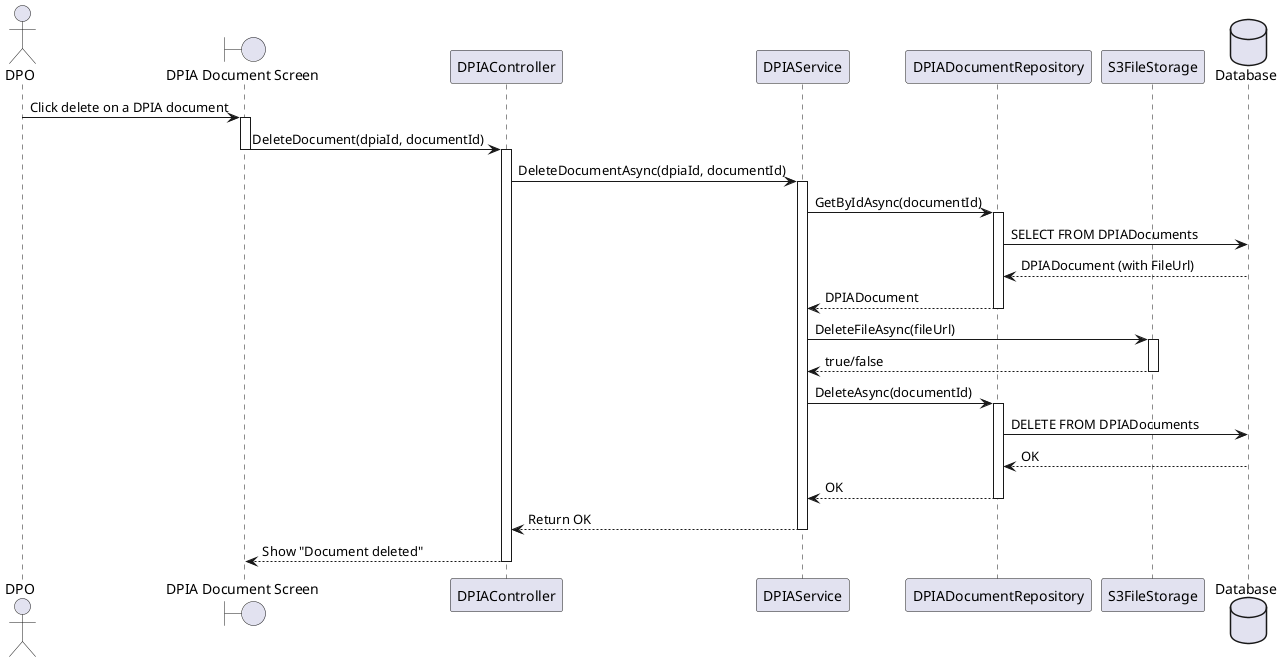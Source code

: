 @startuml
actor DPO
boundary "DPIA Document Screen" as Screen
participant "DPIAController" as Controller
participant "DPIAService" as Service
participant "DPIADocumentRepository" as DocRepo
participant "S3FileStorage" as S3
database "Database" as DB

DPO -> Screen : Click delete on a DPIA document
activate Screen
Screen -> Controller : DeleteDocument(dpiaId, documentId)
deactivate Screen
activate Controller

Controller -> Service : DeleteDocumentAsync(dpiaId, documentId)
activate Service

Service -> DocRepo : GetByIdAsync(documentId)
activate DocRepo
DocRepo -> DB : SELECT FROM DPIADocuments 
DB --> DocRepo : DPIADocument (with FileUrl)
DocRepo --> Service : DPIADocument
deactivate DocRepo

Service -> S3 : DeleteFileAsync(fileUrl)
activate S3
S3 --> Service : true/false
deactivate S3

Service -> DocRepo : DeleteAsync(documentId)
activate DocRepo
DocRepo -> DB : DELETE FROM DPIADocuments 
DB --> DocRepo : OK
DocRepo --> Service : OK
deactivate DocRepo

Service --> Controller : Return OK
deactivate Service
Controller --> Screen : Show "Document deleted"
deactivate Controller
@enduml
